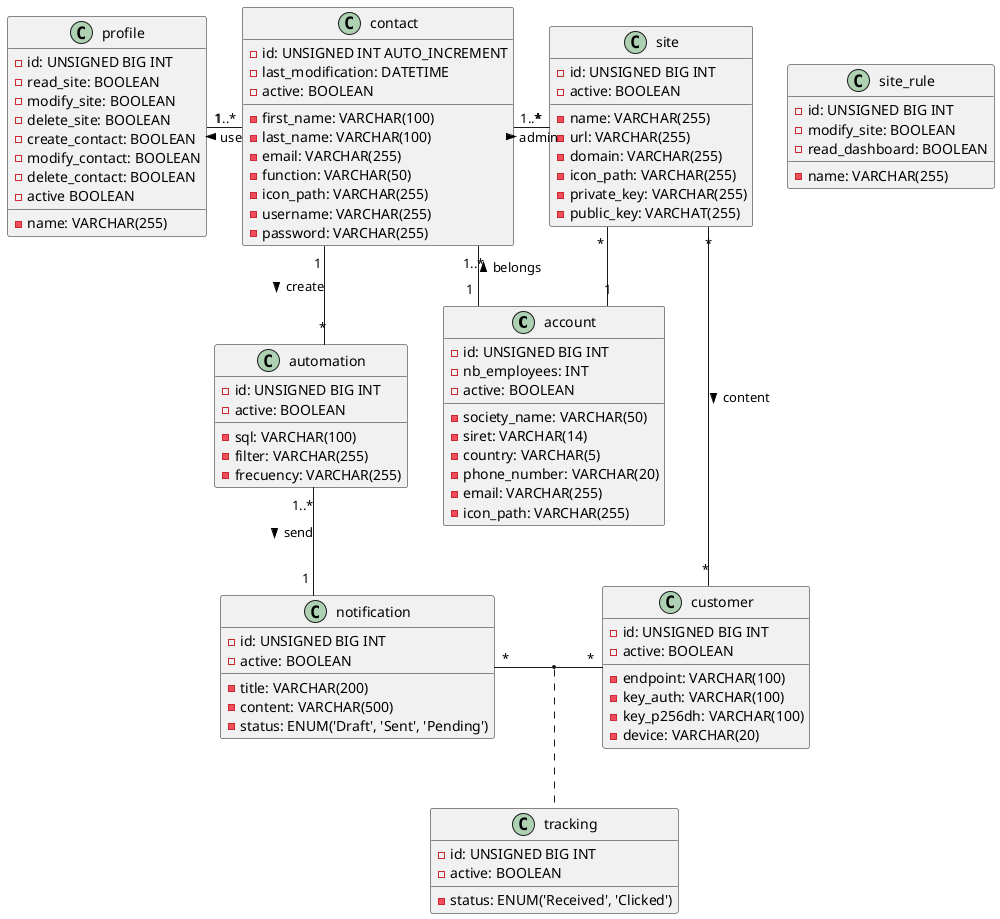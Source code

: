 @startuml

skinparam linetype ortho

    class account {

        - id: UNSIGNED BIG INT
        - society_name: VARCHAR(50)
        - siret: VARCHAR(14)
        - country: VARCHAR(5)
        - phone_number: VARCHAR(20)
        - email: VARCHAR(255)
        - nb_employees: INT
        - icon_path: VARCHAR(255)
        - active: BOOLEAN
    }

    class contact {

        - id: UNSIGNED INT AUTO_INCREMENT
        - first_name: VARCHAR(100)
        - last_name: VARCHAR(100)
        - email: VARCHAR(255)
        - function: VARCHAR(50)
        - icon_path: VARCHAR(255)
        - username: VARCHAR(255)
        - password: VARCHAR(255)
        - last_modification: DATETIME 
        - active: BOOLEAN

    }

    class site {

        - id: UNSIGNED BIG INT
        - name: VARCHAR(255)
        - url: VARCHAR(255)
        - domain: VARCHAR(255)
        - icon_path: VARCHAR(255)
        - private_key: VARCHAR(255)
        - public_key: VARCHAT(255)
        - active: BOOLEAN

    }

    class profile {

        - id: UNSIGNED BIG INT
        - name: VARCHAR(255)
        - read_site: BOOLEAN
        - modify_site: BOOLEAN
        - delete_site: BOOLEAN
        - create_contact: BOOLEAN
        - modify_contact: BOOLEAN
        - delete_contact: BOOLEAN
        - active BOOLEAN

    }

    class site_rule {

        - id: UNSIGNED BIG INT
        - name: VARCHAR(255)
        - modify_site: BOOLEAN
        - read_dashboard: BOOLEAN

    }

    class customer {

        - id: UNSIGNED BIG INT
        - endpoint: VARCHAR(100)
        - key_auth: VARCHAR(100)
        - key_p256dh: VARCHAR(100)
        - device: VARCHAR(20)
        - active: BOOLEAN

    }

    class automation {

        - id: UNSIGNED BIG INT
        - sql: VARCHAR(100)
        - filter: VARCHAR(255)
        - frecuency: VARCHAR(255)
        - active: BOOLEAN

    }

    class notification {

        - id: UNSIGNED BIG INT
        - title: VARCHAR(200)
        - content: VARCHAR(500)
        - status: ENUM('Draft', 'Sent', 'Pending')
        - active: BOOLEAN

    }

    class tracking {

        - id: UNSIGNED BIG INT
        - status: ENUM('Received', 'Clicked')
        - active: BOOLEAN

    }

    

    account "1"-up-"1..*" contact : belongs >
    contact "1..*"-right-"*" site : admin >

    site "*"-right-"*" customer : content >
    site "*"-down-"1" account 

    contact "1..*"-left-"1" profile : use >
    automation "1..*"-down-"1" notification : send >

    contact "1"-down-"*" automation : create > 

    notification "*"-left-"*" customer 
    (notification, customer) .. tracking


@enduml